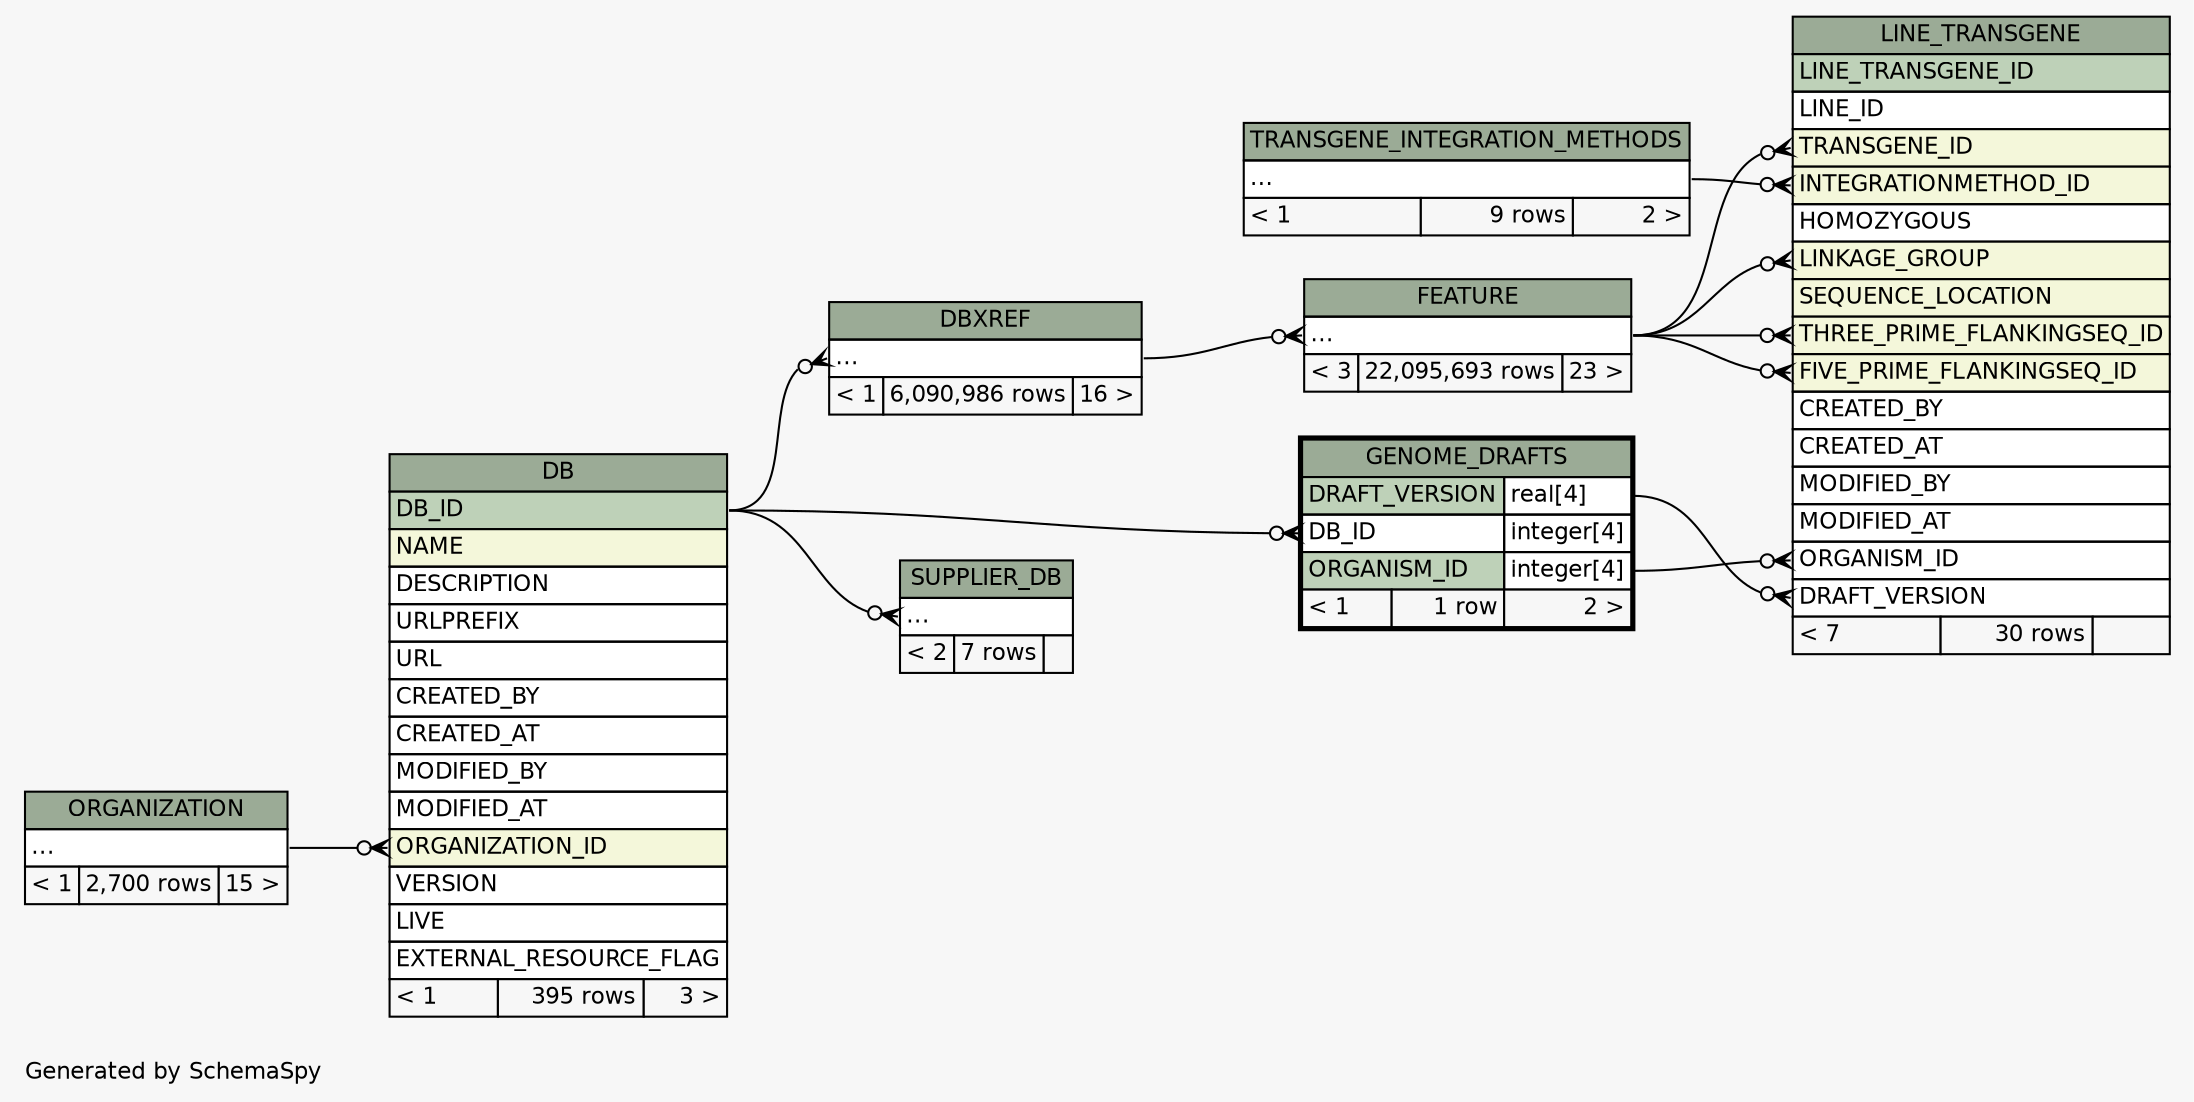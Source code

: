 // dot 2.38.0 on Windows 10 10.0
// SchemaSpy rev Unknown
digraph "twoDegreesRelationshipsDiagram" {
  graph [
    rankdir="RL"
    bgcolor="#f7f7f7"
    label="\nGenerated by SchemaSpy"
    labeljust="l"
    nodesep="0.18"
    ranksep="0.46"
    fontname="Helvetica"
    fontsize="11"
  ];
  node [
    fontname="Helvetica"
    fontsize="11"
    shape="plaintext"
  ];
  edge [
    arrowsize="0.8"
  ];
  "DB":"ORGANIZATION_ID":w -> "ORGANIZATION":"elipses":e [arrowhead=none dir=back arrowtail=crowodot];
  "DBXREF":"elipses":w -> "DB":"DB_ID":e [arrowhead=none dir=back arrowtail=crowodot];
  "FEATURE":"elipses":w -> "DBXREF":"elipses":e [arrowhead=none dir=back arrowtail=crowodot];
  "GENOME_DRAFTS":"DB_ID":w -> "DB":"DB_ID":e [arrowhead=none dir=back arrowtail=crowodot];
  "LINE_TRANSGENE":"DRAFT_VERSION":w -> "GENOME_DRAFTS":"DRAFT_VERSION.type":e [arrowhead=none dir=back arrowtail=crowodot];
  "LINE_TRANSGENE":"FIVE_PRIME_FLANKINGSEQ_ID":w -> "FEATURE":"elipses":e [arrowhead=none dir=back arrowtail=crowodot];
  "LINE_TRANSGENE":"INTEGRATIONMETHOD_ID":w -> "TRANSGENE_INTEGRATION_METHODS":"elipses":e [arrowhead=none dir=back arrowtail=crowodot];
  "LINE_TRANSGENE":"LINKAGE_GROUP":w -> "FEATURE":"elipses":e [arrowhead=none dir=back arrowtail=crowodot];
  "LINE_TRANSGENE":"ORGANISM_ID":w -> "GENOME_DRAFTS":"ORGANISM_ID.type":e [arrowhead=none dir=back arrowtail=crowodot];
  "LINE_TRANSGENE":"THREE_PRIME_FLANKINGSEQ_ID":w -> "FEATURE":"elipses":e [arrowhead=none dir=back arrowtail=crowodot];
  "LINE_TRANSGENE":"TRANSGENE_ID":w -> "FEATURE":"elipses":e [arrowhead=none dir=back arrowtail=crowodot];
  "SUPPLIER_DB":"elipses":w -> "DB":"DB_ID":e [arrowhead=none dir=back arrowtail=crowodot];
  "DB" [
    label=<
    <TABLE BORDER="0" CELLBORDER="1" CELLSPACING="0" BGCOLOR="#ffffff">
      <TR><TD COLSPAN="3" BGCOLOR="#9bab96" ALIGN="CENTER">DB</TD></TR>
      <TR><TD PORT="DB_ID" COLSPAN="3" BGCOLOR="#bed1b8" ALIGN="LEFT">DB_ID</TD></TR>
      <TR><TD PORT="NAME" COLSPAN="3" BGCOLOR="#f4f7da" ALIGN="LEFT">NAME</TD></TR>
      <TR><TD PORT="DESCRIPTION" COLSPAN="3" ALIGN="LEFT">DESCRIPTION</TD></TR>
      <TR><TD PORT="URLPREFIX" COLSPAN="3" ALIGN="LEFT">URLPREFIX</TD></TR>
      <TR><TD PORT="URL" COLSPAN="3" ALIGN="LEFT">URL</TD></TR>
      <TR><TD PORT="CREATED_BY" COLSPAN="3" ALIGN="LEFT">CREATED_BY</TD></TR>
      <TR><TD PORT="CREATED_AT" COLSPAN="3" ALIGN="LEFT">CREATED_AT</TD></TR>
      <TR><TD PORT="MODIFIED_BY" COLSPAN="3" ALIGN="LEFT">MODIFIED_BY</TD></TR>
      <TR><TD PORT="MODIFIED_AT" COLSPAN="3" ALIGN="LEFT">MODIFIED_AT</TD></TR>
      <TR><TD PORT="ORGANIZATION_ID" COLSPAN="3" BGCOLOR="#f4f7da" ALIGN="LEFT">ORGANIZATION_ID</TD></TR>
      <TR><TD PORT="VERSION" COLSPAN="3" ALIGN="LEFT">VERSION</TD></TR>
      <TR><TD PORT="LIVE" COLSPAN="3" ALIGN="LEFT">LIVE</TD></TR>
      <TR><TD PORT="EXTERNAL_RESOURCE_FLAG" COLSPAN="3" ALIGN="LEFT">EXTERNAL_RESOURCE_FLAG</TD></TR>
      <TR><TD ALIGN="LEFT" BGCOLOR="#f7f7f7">&lt; 1</TD><TD ALIGN="RIGHT" BGCOLOR="#f7f7f7">395 rows</TD><TD ALIGN="RIGHT" BGCOLOR="#f7f7f7">3 &gt;</TD></TR>
    </TABLE>>
    URL="DB.html"
    tooltip="DB"
  ];
  "DBXREF" [
    label=<
    <TABLE BORDER="0" CELLBORDER="1" CELLSPACING="0" BGCOLOR="#ffffff">
      <TR><TD COLSPAN="3" BGCOLOR="#9bab96" ALIGN="CENTER">DBXREF</TD></TR>
      <TR><TD PORT="elipses" COLSPAN="3" ALIGN="LEFT">...</TD></TR>
      <TR><TD ALIGN="LEFT" BGCOLOR="#f7f7f7">&lt; 1</TD><TD ALIGN="RIGHT" BGCOLOR="#f7f7f7">6,090,986 rows</TD><TD ALIGN="RIGHT" BGCOLOR="#f7f7f7">16 &gt;</TD></TR>
    </TABLE>>
    URL="DBXREF.html"
    tooltip="DBXREF"
  ];
  "FEATURE" [
    label=<
    <TABLE BORDER="0" CELLBORDER="1" CELLSPACING="0" BGCOLOR="#ffffff">
      <TR><TD COLSPAN="3" BGCOLOR="#9bab96" ALIGN="CENTER">FEATURE</TD></TR>
      <TR><TD PORT="elipses" COLSPAN="3" ALIGN="LEFT">...</TD></TR>
      <TR><TD ALIGN="LEFT" BGCOLOR="#f7f7f7">&lt; 3</TD><TD ALIGN="RIGHT" BGCOLOR="#f7f7f7">22,095,693 rows</TD><TD ALIGN="RIGHT" BGCOLOR="#f7f7f7">23 &gt;</TD></TR>
    </TABLE>>
    URL="FEATURE.html"
    tooltip="FEATURE"
  ];
  "GENOME_DRAFTS" [
    label=<
    <TABLE BORDER="2" CELLBORDER="1" CELLSPACING="0" BGCOLOR="#ffffff">
      <TR><TD COLSPAN="3" BGCOLOR="#9bab96" ALIGN="CENTER">GENOME_DRAFTS</TD></TR>
      <TR><TD PORT="DRAFT_VERSION" COLSPAN="2" BGCOLOR="#bed1b8" ALIGN="LEFT">DRAFT_VERSION</TD><TD PORT="DRAFT_VERSION.type" ALIGN="LEFT">real[4]</TD></TR>
      <TR><TD PORT="DB_ID" COLSPAN="2" ALIGN="LEFT">DB_ID</TD><TD PORT="DB_ID.type" ALIGN="LEFT">integer[4]</TD></TR>
      <TR><TD PORT="ORGANISM_ID" COLSPAN="2" BGCOLOR="#bed1b8" ALIGN="LEFT">ORGANISM_ID</TD><TD PORT="ORGANISM_ID.type" ALIGN="LEFT">integer[4]</TD></TR>
      <TR><TD ALIGN="LEFT" BGCOLOR="#f7f7f7">&lt; 1</TD><TD ALIGN="RIGHT" BGCOLOR="#f7f7f7">1 row</TD><TD ALIGN="RIGHT" BGCOLOR="#f7f7f7">2 &gt;</TD></TR>
    </TABLE>>
    URL="GENOME_DRAFTS.html"
    tooltip="GENOME_DRAFTS"
  ];
  "LINE_TRANSGENE" [
    label=<
    <TABLE BORDER="0" CELLBORDER="1" CELLSPACING="0" BGCOLOR="#ffffff">
      <TR><TD COLSPAN="3" BGCOLOR="#9bab96" ALIGN="CENTER">LINE_TRANSGENE</TD></TR>
      <TR><TD PORT="LINE_TRANSGENE_ID" COLSPAN="3" BGCOLOR="#bed1b8" ALIGN="LEFT">LINE_TRANSGENE_ID</TD></TR>
      <TR><TD PORT="LINE_ID" COLSPAN="3" ALIGN="LEFT">LINE_ID</TD></TR>
      <TR><TD PORT="TRANSGENE_ID" COLSPAN="3" BGCOLOR="#f4f7da" ALIGN="LEFT">TRANSGENE_ID</TD></TR>
      <TR><TD PORT="INTEGRATIONMETHOD_ID" COLSPAN="3" BGCOLOR="#f4f7da" ALIGN="LEFT">INTEGRATIONMETHOD_ID</TD></TR>
      <TR><TD PORT="HOMOZYGOUS" COLSPAN="3" ALIGN="LEFT">HOMOZYGOUS</TD></TR>
      <TR><TD PORT="LINKAGE_GROUP" COLSPAN="3" BGCOLOR="#f4f7da" ALIGN="LEFT">LINKAGE_GROUP</TD></TR>
      <TR><TD PORT="SEQUENCE_LOCATION" COLSPAN="3" BGCOLOR="#f4f7da" ALIGN="LEFT">SEQUENCE_LOCATION</TD></TR>
      <TR><TD PORT="THREE_PRIME_FLANKINGSEQ_ID" COLSPAN="3" BGCOLOR="#f4f7da" ALIGN="LEFT">THREE_PRIME_FLANKINGSEQ_ID</TD></TR>
      <TR><TD PORT="FIVE_PRIME_FLANKINGSEQ_ID" COLSPAN="3" BGCOLOR="#f4f7da" ALIGN="LEFT">FIVE_PRIME_FLANKINGSEQ_ID</TD></TR>
      <TR><TD PORT="CREATED_BY" COLSPAN="3" ALIGN="LEFT">CREATED_BY</TD></TR>
      <TR><TD PORT="CREATED_AT" COLSPAN="3" ALIGN="LEFT">CREATED_AT</TD></TR>
      <TR><TD PORT="MODIFIED_BY" COLSPAN="3" ALIGN="LEFT">MODIFIED_BY</TD></TR>
      <TR><TD PORT="MODIFIED_AT" COLSPAN="3" ALIGN="LEFT">MODIFIED_AT</TD></TR>
      <TR><TD PORT="ORGANISM_ID" COLSPAN="3" ALIGN="LEFT">ORGANISM_ID</TD></TR>
      <TR><TD PORT="DRAFT_VERSION" COLSPAN="3" ALIGN="LEFT">DRAFT_VERSION</TD></TR>
      <TR><TD ALIGN="LEFT" BGCOLOR="#f7f7f7">&lt; 7</TD><TD ALIGN="RIGHT" BGCOLOR="#f7f7f7">30 rows</TD><TD ALIGN="RIGHT" BGCOLOR="#f7f7f7">  </TD></TR>
    </TABLE>>
    URL="LINE_TRANSGENE.html"
    tooltip="LINE_TRANSGENE"
  ];
  "ORGANIZATION" [
    label=<
    <TABLE BORDER="0" CELLBORDER="1" CELLSPACING="0" BGCOLOR="#ffffff">
      <TR><TD COLSPAN="3" BGCOLOR="#9bab96" ALIGN="CENTER">ORGANIZATION</TD></TR>
      <TR><TD PORT="elipses" COLSPAN="3" ALIGN="LEFT">...</TD></TR>
      <TR><TD ALIGN="LEFT" BGCOLOR="#f7f7f7">&lt; 1</TD><TD ALIGN="RIGHT" BGCOLOR="#f7f7f7">2,700 rows</TD><TD ALIGN="RIGHT" BGCOLOR="#f7f7f7">15 &gt;</TD></TR>
    </TABLE>>
    URL="ORGANIZATION.html"
    tooltip="ORGANIZATION"
  ];
  "SUPPLIER_DB" [
    label=<
    <TABLE BORDER="0" CELLBORDER="1" CELLSPACING="0" BGCOLOR="#ffffff">
      <TR><TD COLSPAN="3" BGCOLOR="#9bab96" ALIGN="CENTER">SUPPLIER_DB</TD></TR>
      <TR><TD PORT="elipses" COLSPAN="3" ALIGN="LEFT">...</TD></TR>
      <TR><TD ALIGN="LEFT" BGCOLOR="#f7f7f7">&lt; 2</TD><TD ALIGN="RIGHT" BGCOLOR="#f7f7f7">7 rows</TD><TD ALIGN="RIGHT" BGCOLOR="#f7f7f7">  </TD></TR>
    </TABLE>>
    URL="SUPPLIER_DB.html"
    tooltip="SUPPLIER_DB"
  ];
  "TRANSGENE_INTEGRATION_METHODS" [
    label=<
    <TABLE BORDER="0" CELLBORDER="1" CELLSPACING="0" BGCOLOR="#ffffff">
      <TR><TD COLSPAN="3" BGCOLOR="#9bab96" ALIGN="CENTER">TRANSGENE_INTEGRATION_METHODS</TD></TR>
      <TR><TD PORT="elipses" COLSPAN="3" ALIGN="LEFT">...</TD></TR>
      <TR><TD ALIGN="LEFT" BGCOLOR="#f7f7f7">&lt; 1</TD><TD ALIGN="RIGHT" BGCOLOR="#f7f7f7">9 rows</TD><TD ALIGN="RIGHT" BGCOLOR="#f7f7f7">2 &gt;</TD></TR>
    </TABLE>>
    URL="TRANSGENE_INTEGRATION_METHODS.html"
    tooltip="TRANSGENE_INTEGRATION_METHODS"
  ];
}
